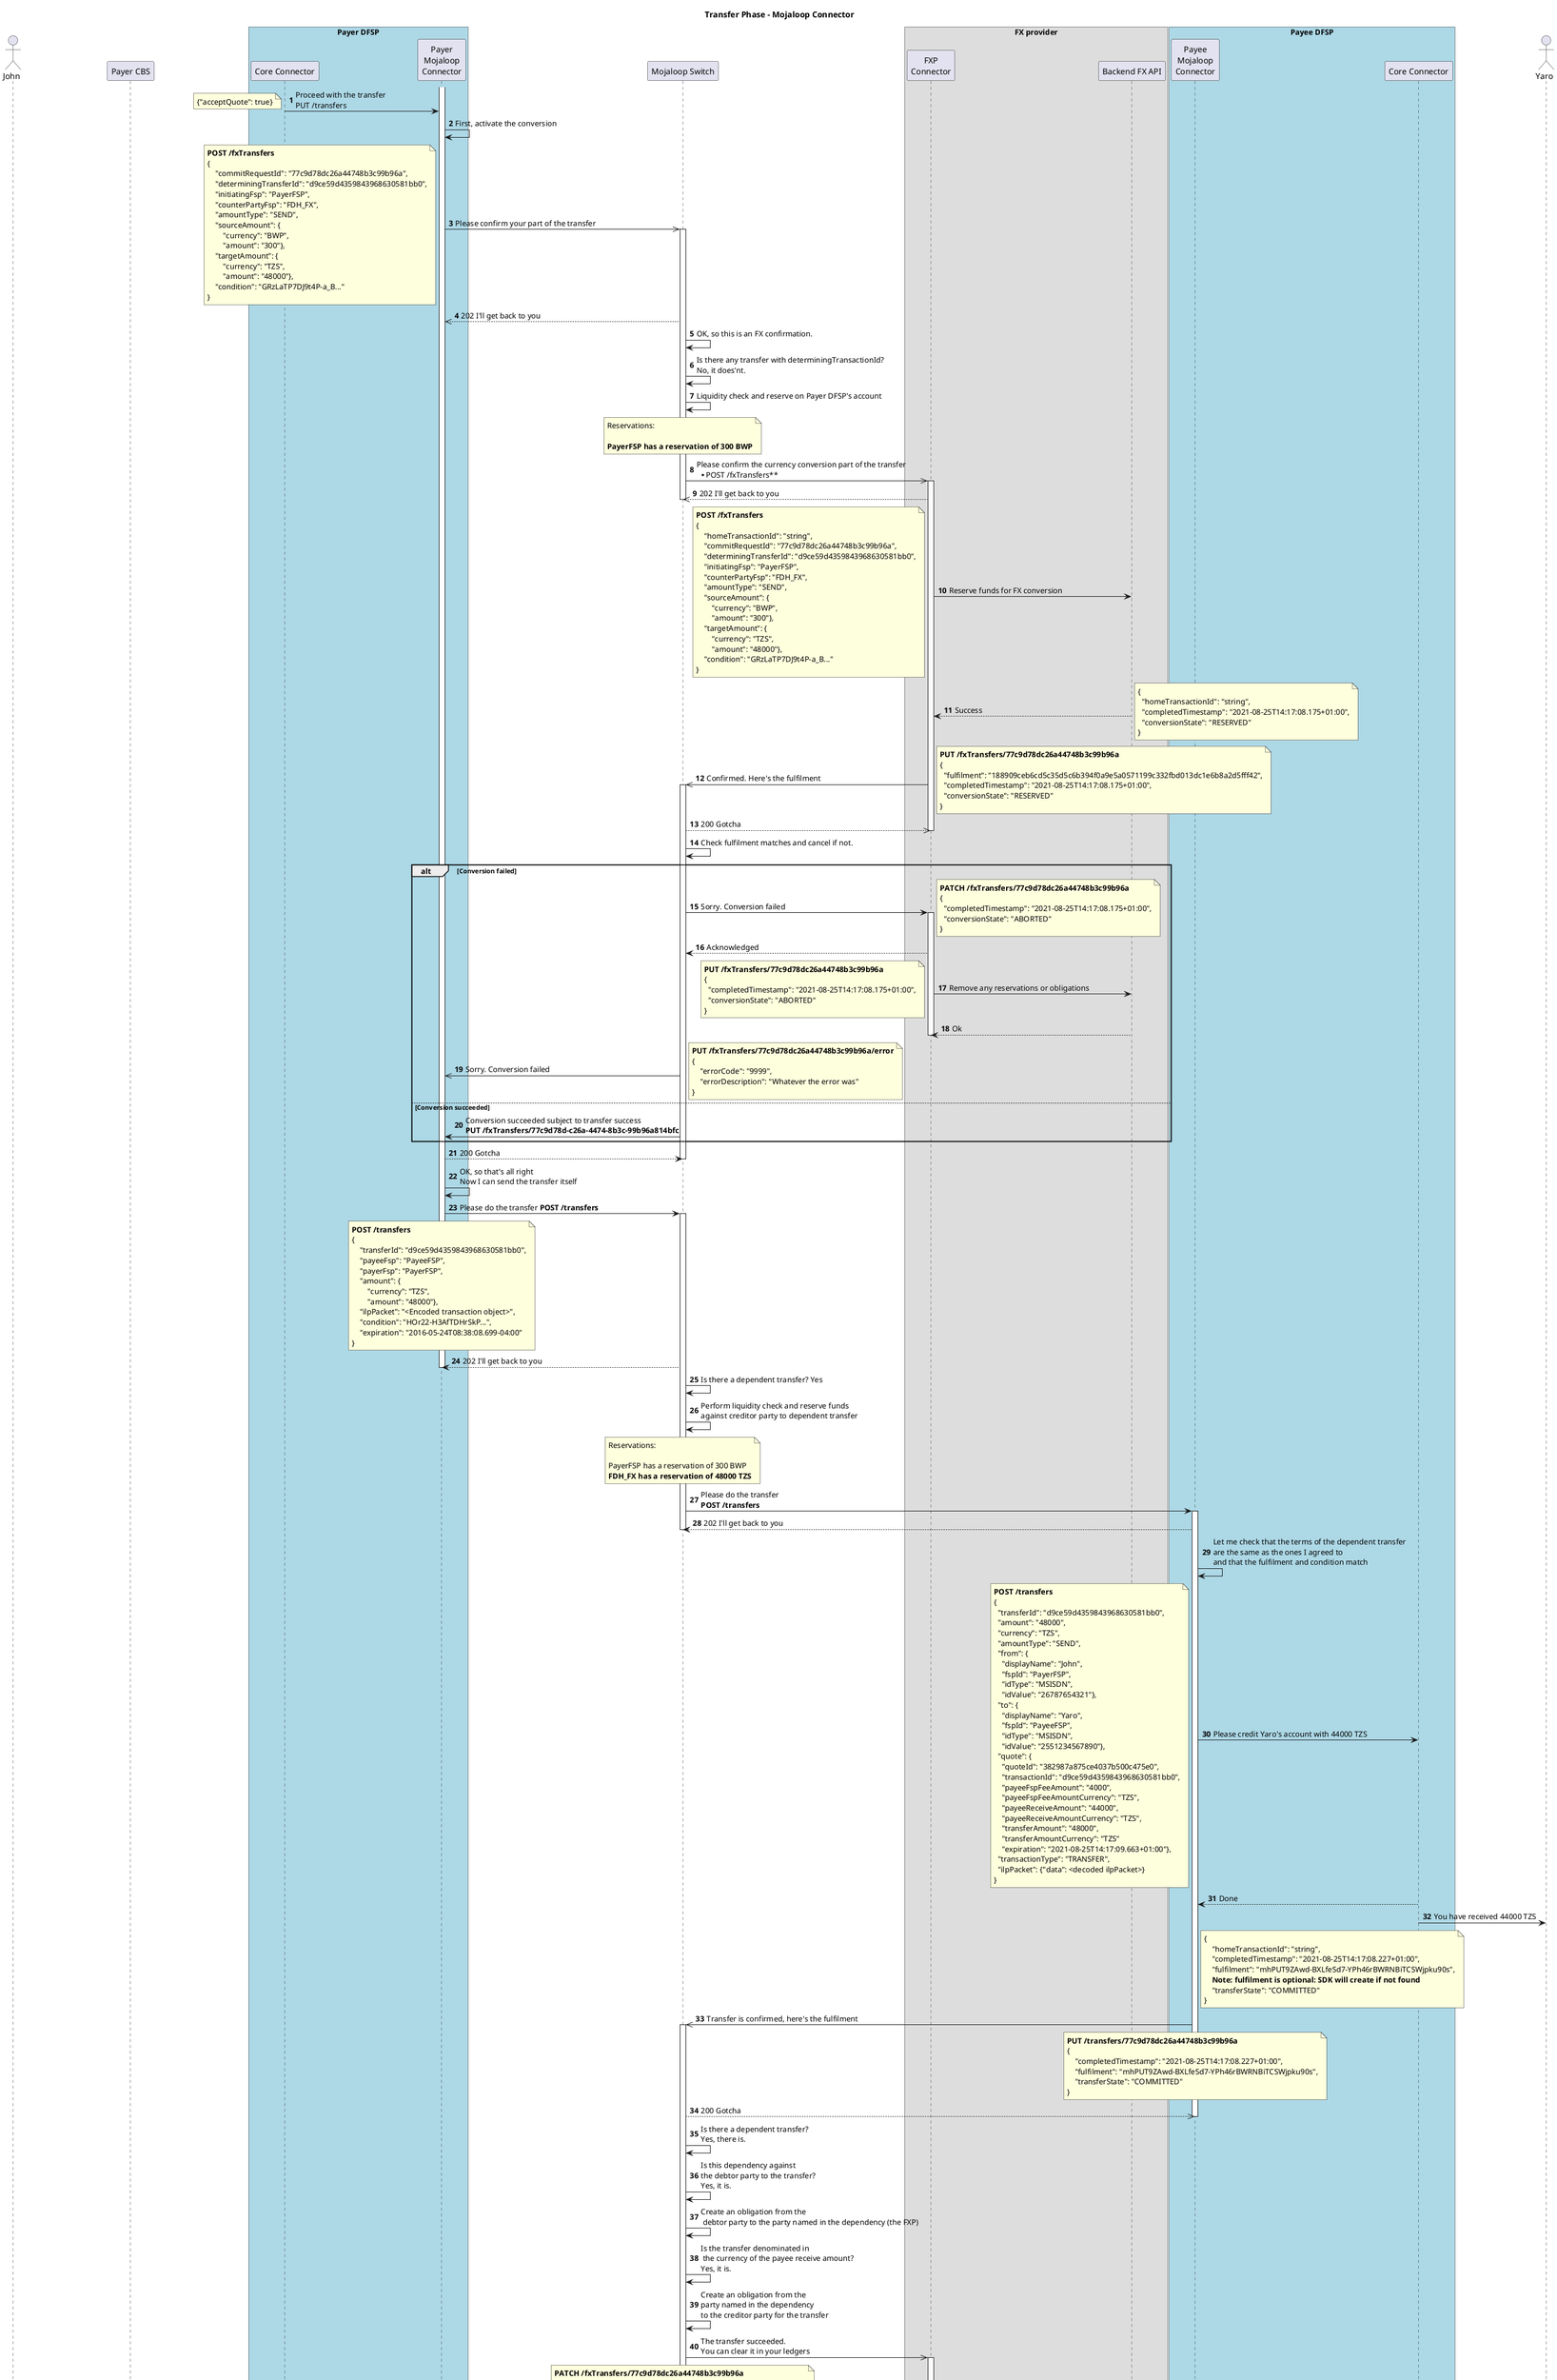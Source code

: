 @startuml FXAPI_Payer_Transfer

!$simplified = false
!$shortCutSingleFXP = false
!$hideSwitchDetail = false
!$advancedCoreConnectorFlow = false
!$senderName = "John"
!$senderLastName = ""
!$senderDOB = "1966-06-16"
!$receiverName = "Yaro"
!$receiverFirstName = "Yaro"
!$receiverMiddleName = ""
!$receiverLastName = ""
!$receiverDOB = "1966-06-16"
!$payerCurrency = "BWP"
!$payeeCurrency = "TZS"
!$payerFSPID = "PayerFSP"
!$payeeFSPID = "PayeeFSP"
!$fxpID = "FDH_FX"
!$payerMSISDN = "26787654321"
!$payeeMSISDN = "2551234567890"
!$payeeReceiveAmount = "44000"
!$payerSendAmount = "300"
!$payeeFee = "4000"
!$targetAmount = "48000"
!$fxpChargesSource = "33"
!$fxpChargesTarget = "6000"
!$fxpSourceAmount = "300"
!$fxpTargetAmount = "48000"
!$totalChargesSourceCurrency = "55"
!$totalChargesTargetCurrency = "10000"
!$conversionRequestId = "828cc75f1654415e8fcddf76cc"
!$conversionId = "581f68efb54f416f9161ac34e8"
!$homeTransactionId = "string"
!$quoteId = "382987a875ce4037b500c475e0"
!$transactionId = "d9ce59d4359843968630581bb0"
!$quotePayerExpiration = "2021-08-25T14:17:09.663+01:00"
!$quotePayeeExpiration = "2021-08-25T14:17:09.663+01:00"
!$commitRequestId = "77c9d78dc26a44748b3c99b96a"
!$determiningTransferId = "d9ce59d4359843968630581bb0"
!$transferId = "d9ce59d4359843968630581bb0"
!$fxCondition = "GRzLaTP7DJ9t4P-a_B..."
!$condition = "HOr22-H3AfTDHrSkP..."

title Transfer Phase - Mojaloop Connector
actor "$senderName" as A1
  participant "Payer CBS" as PayerCBS
box "Payer DFSP" #LightBlue  
  participant "Core Connector" as PayerCC
  participant "Payer\nMojaloop\nConnector" as D1
end box

participant "Mojaloop Switch" as S1

'box "Discovery Service" #LightYellow
'  participant "ALS Oracle" as ALS
'end box

box "FX provider"  
  participant "FXP\nConnector" as FXP
  participant "Backend FX API" as FXPBackend
end box

box "Payee DFSP" #LightBlue   
  participant "Payee\nMojaloop\nConnector" as D2
  participant "Core Connector" as PayeeCC
end box

actor "$receiverName" as A2
autonumber

!if ($advancedCoreConnectorFlow != true)
PayerCC->D1: Proceed with the transfer\nPUT /transfers
note left
{"acceptQuote": true}
end note
!else
PayerCC->D1: Proceed with the transfer\n**POST /fxTransfers**
    !if ($simplified != true)
    note left
    {
        "homeTransactionId": "$homeTransactionId",
        "commitRequestId": "$commitRequestId",
        "determiningTransferId": "$determiningTransferId",
        "initiatingFsp": "$payerFSPID",
        "counterPartyFsp": "$fxpID",
        "amountType": "SEND",
        "sourceAmount": {
            "currency": "$payerCurrency",
            "amount": "$fxpSourceAmount"},
        "targetAmount": {
            "currency": "$payeeCurrency",
            "amount": "$fxpTargetAmount"},
        "condition": "$fxCondition"
    }
    end note
    !endif
!endif

!if ($advancedCoreConnectorFlow != true)
D1->D1:First, activate the conversion
!endif
D1->>S1:Please confirm your part of the transfer
note left
**POST /fxTransfers**
{
    "commitRequestId": "$commitRequestId",
    "determiningTransferId": "$determiningTransferId",
    "initiatingFsp": "$payerFSPID",
    "counterPartyFsp": "$fxpID",
    "amountType": "SEND",
    "sourceAmount": {
        "currency": "$payerCurrency",
        "amount": "$fxpSourceAmount"},
    "targetAmount": {
        "currency": "$payeeCurrency",
        "amount": "$fxpTargetAmount"},
    "condition": "$fxCondition"
}
end note
activate S1
!if ($simplified != true)
S1-->>D1:202 I'll get back to you
!endif
deactivate D2
!if ($hideSwitchDetail != true)
S1->S1:OK, so this is an FX confirmation.
S1->S1: Is there any transfer with determiningTransactionId?\nNo, it does'nt.
!endif
S1->S1: Liquidity check and reserve on Payer DFSP's account
!if ($hideSwitchDetail != true)
note over S1
Reservations:

**$payerFSPID has a reservation of $fxpSourceAmount $payerCurrency**
end note
!endif
S1->>FXP:Please confirm the currency conversion part of the transfer\n** POST /fxTransfers**
activate FXP
!if ($simplified != true)
FXP-->>S1:202 I'll get back to you
!endif
deactivate S1
FXP->FXPBackend:Reserve funds for FX conversion
note left
**POST /fxTransfers**
{
    "homeTransactionId": "$homeTransactionId",
    "commitRequestId": "$commitRequestId",
    "determiningTransferId": "$determiningTransferId",
    "initiatingFsp": "$payerFSPID",
    "counterPartyFsp": "$fxpID",
    "amountType": "SEND",
    "sourceAmount": {
        "currency": "$payerCurrency",
        "amount": "$fxpSourceAmount"},
    "targetAmount": {
        "currency": "$payeeCurrency",
        "amount": "$fxpTargetAmount"},
    "condition": "$fxCondition"
}
end note
FXPBackend-->FXP:Success
note right
{
  "homeTransactionId": "$homeTransactionId",
  "completedTimestamp": "2021-08-25T14:17:08.175+01:00",
  "conversionState": "RESERVED"
}
end note
FXP->>S1:Confirmed. Here's the fulfilment
note right
**PUT /fxTransfers/$commitRequestId**
{
  "fulfilment": "188909ceb6cd5c35d5c6b394f0a9e5a0571199c332fbd013dc1e6b8a2d5fff42",
  "completedTimestamp": "2021-08-25T14:17:08.175+01:00",
  "conversionState": "RESERVED"
}
end note
activate S1
!if ($simplified != true)
S1-->>FXP:200 Gotcha
!endif
deactivate FXP
!if ($simplified != true)
S1->S1:Check fulfilment matches and cancel if not.
alt Conversion failed
S1->FXP:Sorry. Conversion failed
note right
**PATCH /fxTransfers/$commitRequestId**
{
  "completedTimestamp": "2021-08-25T14:17:08.175+01:00",
  "conversionState": "ABORTED"
}
end note
activate FXP
FXP-->S1:Acknowledged
FXP->FXPBackend:Remove any reservations or obligations
note left
**PUT /fxTransfers/$commitRequestId**
{
  "completedTimestamp": "2021-08-25T14:17:08.175+01:00",
  "conversionState": "ABORTED"
}
end note
FXPBackend-->FXP:Ok
deactivate FXP

S1->>D1:Sorry. Conversion failed
note right
**PUT /fxTransfers/$commitRequestId/error**
{
    "errorCode": "9999", 
    "errorDescription": "Whatever the error was"
}
end note
else Conversion succeeded
S1->D1:Conversion succeeded subject to transfer success\n**PUT /fxTransfers/77c9d78d-c26a-4474-8b3c-99b96a814bfc**

end
!else
S1->D1:Conversion succeeded subject to transfer success\n**PUT /fxTransfers/77c9d78d-c26a-4474-8b3c-99b96a814bfc**
!endif
activate D1
!if ($simplified != true)
D1-->S1:200 Gotcha
!endif
deactivate S1

!if ($advancedCoreConnectorFlow != true)
    D1->D1:OK, so that's all right\nNow I can send the transfer itself
    ' TODO: Need to add PUT /transfers response here
!else
    D1-->PayerCC:Confirmed. You can proceed with the transfer.
    note right of PayerCC
    **PUT /fxTransfers/$commitRequestId**
    {
        "fulfilment": "188909ceb6cd5c35d5c6b394f0a9e5a0571199c332fbd013dc1e6b8a2d5fff42",
        "completedTimestamp": "2021-08-25T14:17:08.175+01:00",
        "conversionState": "RESERVED"
    }
    end note

    PayerCC-->D1:Please do the transfer **POST /simpleTransfers**
    !if ($simplified != true)
    note right of PayerCC
    {
        "fspId": "$payeeFSPID",
        "transfersPostRequest": {
            "transferId": "$transferId",
            "payeeFsp": "$payeeFSPID",
            "payerFsp": "$payerFSPID",
            "amount": {
                "currency": "$payeeCurrency",
                "amount": "$targetAmount"
            },
            "ilpPacket": "<Encoded transaction object>",
            "condition": "$condition",
            "expiration": "2016-05-24T08:38:08.699-04:00"
        }
    }
    end note
    !endif
!endif

D1->S1:Please do the transfer **POST /transfers**
!if ($simplified != true)
note over D1
**POST /transfers**
{
    "transferId": "$transferId",
    "payeeFsp": "$payeeFSPID",
    "payerFsp": "$payerFSPID",
    "amount": {
        "currency": "$payeeCurrency",
        "amount": "$targetAmount"},
    "ilpPacket": "<Encoded transaction object>",
    "condition": "$condition",
    "expiration": "2016-05-24T08:38:08.699-04:00"
}
end note
!endif
activate S1
!if ($simplified != true)
S1-->D1:202 I'll get back to you
!endif
deactivate D1
!if ($hideSwitchDetail != true)
S1->S1:Is there a dependent transfer? Yes
!endif
S1->S1:Perform liquidity check and reserve funds\nagainst creditor party to dependent transfer
note over S1
Reservations:

$payerFSPID has a reservation of $fxpSourceAmount $payerCurrency
**$fxpID has a reservation of $targetAmount $payeeCurrency**
end note

S1->D2:Please do the transfer\n**POST /transfers**
activate D2
!if ($simplified != true)
D2-->S1:202 I'll get back to you
!endif
deactivate S1
D2->D2:Let me check that the terms of the dependent transfer\nare the same as the ones I agreed to\nand that the fulfilment and condition match

D2->PayeeCC:Please credit $receiverName's account with $payeeReceiveAmount $payeeCurrency
!if ($simplified != true)
note left
**POST /transfers**
{
  "transferId": "$transferId",
  "amount": "$targetAmount",
  "currency": "$payeeCurrency",
  "amountType": "SEND",
  "from": {
    "displayName": "$senderName",
    "fspId": "$payerFSPID",
    "idType": "MSISDN",
    "idValue": "$payerMSISDN"},
  "to": {
    "displayName": "$receiverName",
    "fspId": "$payeeFSPID",
    "idType": "MSISDN",
    "idValue": "$payeeMSISDN"},
  "quote": {
    "quoteId": "$quoteId",
    "transactionId": "$transactionId",
    "payeeFspFeeAmount": "$payeeFee",
    "payeeFspFeeAmountCurrency": "$payeeCurrency",
    "payeeReceiveAmount": "$payeeReceiveAmount",
    "payeeReceiveAmountCurrency": "$payeeCurrency",
    "transferAmount": "$targetAmount",
    "transferAmountCurrency": "$payeeCurrency"
    "expiration": "$quotePayeeExpiration"},
  "transactionType": "TRANSFER",
  "ilpPacket": {"data": <decoded ilpPacket>}
}
end note
!endif

PayeeCC-->D2:Done
PayeeCC->A2:You have received $payeeReceiveAmount $payeeCurrency
!if ($simplified != true)
note right of D2
{
    "homeTransactionId": "string",
    "completedTimestamp": "2021-08-25T14:17:08.227+01:00",
    "fulfilment": "mhPUT9ZAwd-BXLfeSd7-YPh46rBWRNBiTCSWjpku90s",
    **Note: fulfilment is optional: SDK will create if not found**
    "transferState": "COMMITTED"
}
end note
!endif

D2->>S1:Transfer is confirmed, here's the fulfilment
note over D2
**PUT /transfers/$commitRequestId**
{
    "completedTimestamp": "2021-08-25T14:17:08.227+01:00",
    "fulfilment": "mhPUT9ZAwd-BXLfeSd7-YPh46rBWRNBiTCSWjpku90s",
    "transferState": "COMMITTED"
}
end note
activate S1
!if ($simplified != true)
S1-->>D2:200 Gotcha
!endif
deactivate D2
!if ($hideSwitchDetail != true)
S1->S1:Is there a dependent transfer?\nYes, there is.
S1->S1:Is this dependency against \nthe debtor party to the transfer?\nYes, it is.
S1->S1:Create an obligation from the\n debtor party to the party named in the dependency (the FXP)
S1->S1:Is the transfer denominated in\n the currency of the payee receive amount?\nYes, it is.
S1->S1:Create an obligation from the \nparty named in the dependency\nto the creditor party for the transfer
!else
S1->S1:Create obligations from the payer to the FXP and from FXP to the payee
!endif
S1->>FXP:The transfer succeeded.\nYou can clear it in your ledgers
note over S1
**PATCH /fxTransfers/$commitRequestId**
{
    "completedTimestamp": "2021-08-25T14:17:08.227+01:00",
    "fulfilment": "mhPUT9ZAwd-BXLfeSd7-YPh46rBWRNBiTCSWjpku90s",
    "transferState": "COMMITTED"
}
end note
activate FXP
FXP->FXP:Let's just check: does this match the stuff I sent?
FXP->FXP:It does. Great. I'll clear the conversion
FXP-->>S1:200 Gotcha
deactivate FXP
note over S1
    Ledger positions:
    $payerFSPID has a debit of $fxpSourceAmount $payerCurrency
    $fxpID has a credit of $fxpSourceAmount $payerCurrency
    $fxpID has a debit of $fxpTargetAmount $payeeCurrency
    $payeeFSPID has a credit of $targetAmount $payeeCurrency
end note
S1->>D1:Transfer is complete\n**PUT /transfers/$commitRequestId**
activate D1
!if ($simplified != true)
D1-->S1:200 Gotcha
!endif
deactivate S1
!if ($advancedCoreConnectorFlow != true)
    D1-->PayerCC:Transfer was completed successfully
    note right of PayerCC
    **POST/PUT /transfers/** response
    {
        "transferId": "$transferId",
            "homeTransactionId": "$homeTransactionId",
            "from": {
                "displayName": "$senderName",
                "fspId": "$payerFSPID",
                "idType": "MSISDN",
                "idValue": "$payerMSISDN"},
            "to": {
                "type": "CONSUMER",
                "idType": "MSISDN",
                "idValue": "$payeeMSISDN",
                "displayName": "$receiverName",
                "fspId": "$payeeFSPID"
                "supportedCurrencies": [ "$payeeCurrency" ]},
            "amountType": "SEND",
            "currency": "$payerCurrency",
            "amount": "$payerSendAmount"
            "currentState": "**COMPLETED**",
            "getPartiesResponse": {<Same as the previous responses>},
            "conversionRequestId": "$conversionRequestId",
            "fxQuotesResponse": {<Same as the previous responses>},
            "fxQuotesResponseSource": "$payeeFSPID",
            "quoteId": "$quoteId",
            "quoteResponse": {<Same as the previous responses>},
            "quoteResponseSource": "$payeeFSPID",
            "fulfil": {
                "body": {
                    "completedTimestamp": "2021-08-25T14:17:08.227+01:00",
                    "fulfilment": "mhPUT9ZAwd-BXLfeSd7-YPh46rBWRNBiTCSWjpku90s",
                    "transferState": "COMMITTED"},},
        }
    end note
!else
   D1-->PayerCC:Transfer was completed successfully
    !if ($simplified != true)
        note right of PayerCC
        {
            "transfer": {
                "body": {
                    "completedTimestamp": "2021-08-25T14:17:08.227+01:00",
                    "fulfilment": "mhPUT9ZAwd-BXLfeSd7-YPh46rBWRNBiTCSWjpku90s",
                    "transferState": "COMMITTED"
                },
                "headers": {}
            },
            "currentState": "COMPLETED"
        }
        end note
    !endif
!endif

PayerCC->PayerCBS:Transfer was completed successfully
PayerCBS->PayerCBS:Commit the funds in my ledgers
PayerCBS->A1:Your transfer is successful
deactivate D1
@enduml